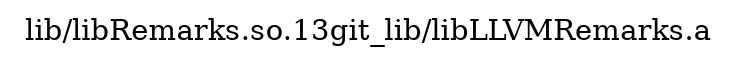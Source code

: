 digraph "lib/libRemarks.so.13git_lib/libLLVMRemarks.a" {
	label="lib/libRemarks.so.13git_lib/libLLVMRemarks.a";
	rankdir=LR;

}
